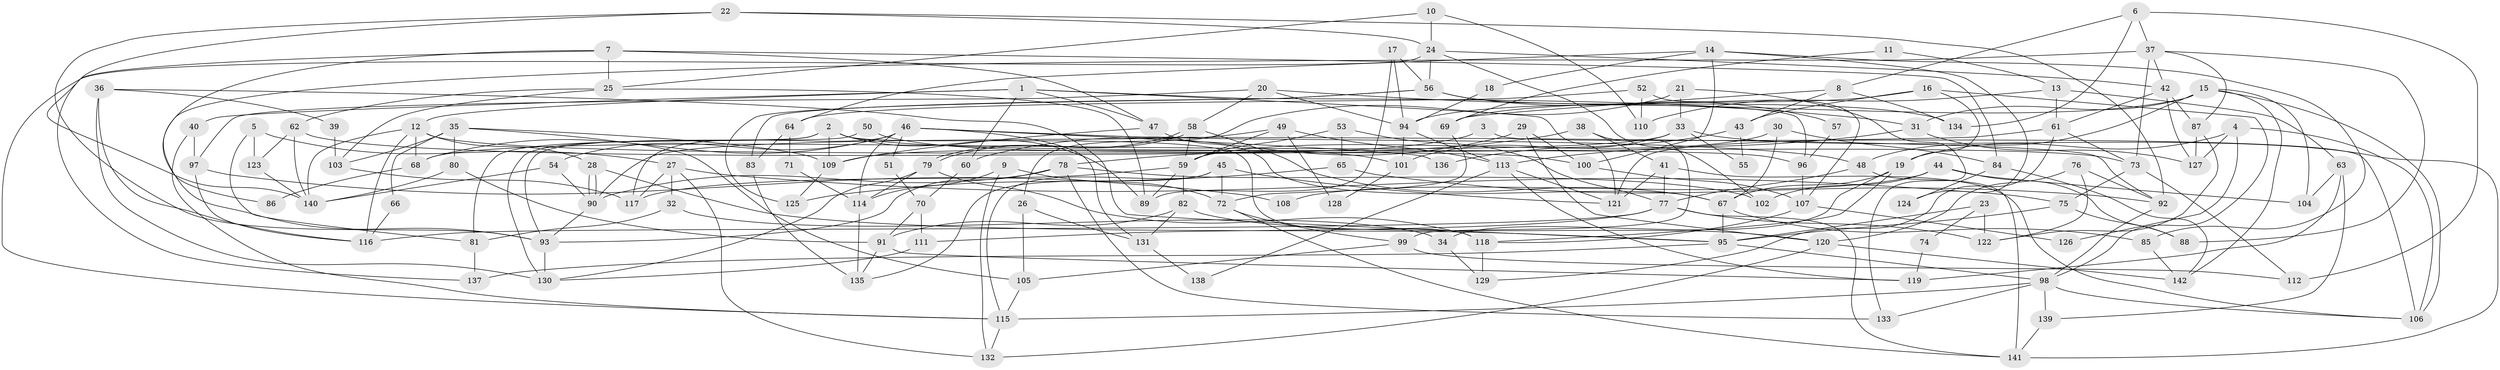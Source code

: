 // coarse degree distribution, {7: 0.2111111111111111, 9: 0.022222222222222223, 2: 0.13333333333333333, 3: 0.12222222222222222, 5: 0.14444444444444443, 4: 0.18888888888888888, 10: 0.011111111111111112, 6: 0.1111111111111111, 8: 0.03333333333333333, 12: 0.011111111111111112, 11: 0.011111111111111112}
// Generated by graph-tools (version 1.1) at 2025/23/03/03/25 07:23:58]
// undirected, 142 vertices, 284 edges
graph export_dot {
graph [start="1"]
  node [color=gray90,style=filled];
  1;
  2;
  3;
  4;
  5;
  6;
  7;
  8;
  9;
  10;
  11;
  12;
  13;
  14;
  15;
  16;
  17;
  18;
  19;
  20;
  21;
  22;
  23;
  24;
  25;
  26;
  27;
  28;
  29;
  30;
  31;
  32;
  33;
  34;
  35;
  36;
  37;
  38;
  39;
  40;
  41;
  42;
  43;
  44;
  45;
  46;
  47;
  48;
  49;
  50;
  51;
  52;
  53;
  54;
  55;
  56;
  57;
  58;
  59;
  60;
  61;
  62;
  63;
  64;
  65;
  66;
  67;
  68;
  69;
  70;
  71;
  72;
  73;
  74;
  75;
  76;
  77;
  78;
  79;
  80;
  81;
  82;
  83;
  84;
  85;
  86;
  87;
  88;
  89;
  90;
  91;
  92;
  93;
  94;
  95;
  96;
  97;
  98;
  99;
  100;
  101;
  102;
  103;
  104;
  105;
  106;
  107;
  108;
  109;
  110;
  111;
  112;
  113;
  114;
  115;
  116;
  117;
  118;
  119;
  120;
  121;
  122;
  123;
  124;
  125;
  126;
  127;
  128;
  129;
  130;
  131;
  132;
  133;
  134;
  135;
  136;
  137;
  138;
  139;
  140;
  141;
  142;
  1 -- 121;
  1 -- 60;
  1 -- 12;
  1 -- 40;
  1 -- 47;
  1 -- 96;
  2 -- 130;
  2 -- 81;
  2 -- 89;
  2 -- 96;
  2 -- 109;
  2 -- 118;
  3 -- 109;
  3 -- 106;
  4 -- 127;
  4 -- 106;
  4 -- 19;
  4 -- 126;
  5 -- 27;
  5 -- 123;
  5 -- 81;
  6 -- 112;
  6 -- 37;
  6 -- 8;
  6 -- 134;
  7 -- 25;
  7 -- 47;
  7 -- 84;
  7 -- 86;
  7 -- 137;
  8 -- 69;
  8 -- 43;
  8 -- 134;
  9 -- 72;
  9 -- 114;
  9 -- 132;
  10 -- 25;
  10 -- 24;
  10 -- 110;
  11 -- 69;
  11 -- 13;
  12 -- 140;
  12 -- 28;
  12 -- 68;
  12 -- 100;
  12 -- 116;
  13 -- 61;
  13 -- 110;
  13 -- 63;
  14 -- 100;
  14 -- 85;
  14 -- 18;
  14 -- 64;
  14 -- 124;
  15 -- 48;
  15 -- 94;
  15 -- 31;
  15 -- 104;
  15 -- 106;
  15 -- 142;
  16 -- 19;
  16 -- 98;
  16 -- 43;
  16 -- 69;
  17 -- 56;
  17 -- 89;
  17 -- 94;
  18 -- 94;
  19 -- 118;
  19 -- 34;
  19 -- 67;
  20 -- 58;
  20 -- 94;
  20 -- 31;
  20 -- 97;
  21 -- 133;
  21 -- 26;
  21 -- 33;
  22 -- 24;
  22 -- 93;
  22 -- 92;
  22 -- 140;
  23 -- 122;
  23 -- 95;
  23 -- 74;
  24 -- 115;
  24 -- 42;
  24 -- 56;
  24 -- 102;
  25 -- 62;
  25 -- 89;
  25 -- 103;
  26 -- 131;
  26 -- 105;
  27 -- 132;
  27 -- 75;
  27 -- 32;
  27 -- 117;
  28 -- 90;
  28 -- 90;
  28 -- 95;
  29 -- 120;
  29 -- 100;
  29 -- 60;
  30 -- 67;
  30 -- 59;
  30 -- 84;
  31 -- 113;
  31 -- 127;
  32 -- 81;
  32 -- 34;
  33 -- 68;
  33 -- 55;
  33 -- 101;
  33 -- 141;
  34 -- 129;
  35 -- 103;
  35 -- 109;
  35 -- 66;
  35 -- 80;
  35 -- 105;
  36 -- 116;
  36 -- 95;
  36 -- 39;
  36 -- 130;
  37 -- 87;
  37 -- 93;
  37 -- 42;
  37 -- 73;
  37 -- 88;
  38 -- 41;
  38 -- 78;
  38 -- 99;
  39 -- 103;
  40 -- 97;
  40 -- 115;
  41 -- 77;
  41 -- 121;
  41 -- 106;
  42 -- 87;
  42 -- 61;
  42 -- 127;
  43 -- 55;
  43 -- 136;
  44 -- 88;
  44 -- 104;
  44 -- 102;
  44 -- 108;
  45 -- 115;
  45 -- 135;
  45 -- 72;
  45 -- 121;
  46 -- 92;
  46 -- 117;
  46 -- 48;
  46 -- 51;
  46 -- 54;
  46 -- 68;
  46 -- 114;
  46 -- 131;
  46 -- 136;
  47 -- 67;
  47 -- 109;
  48 -- 141;
  48 -- 77;
  49 -- 90;
  49 -- 59;
  49 -- 113;
  49 -- 128;
  50 -- 101;
  50 -- 93;
  51 -- 70;
  52 -- 64;
  52 -- 107;
  52 -- 110;
  53 -- 65;
  53 -- 77;
  53 -- 59;
  54 -- 90;
  54 -- 140;
  56 -- 134;
  56 -- 57;
  56 -- 83;
  56 -- 125;
  57 -- 96;
  58 -- 79;
  58 -- 79;
  58 -- 67;
  58 -- 59;
  59 -- 82;
  59 -- 89;
  59 -- 117;
  60 -- 70;
  61 -- 121;
  61 -- 73;
  61 -- 129;
  62 -- 140;
  62 -- 73;
  62 -- 123;
  63 -- 119;
  63 -- 104;
  63 -- 139;
  64 -- 83;
  64 -- 71;
  65 -- 92;
  65 -- 125;
  66 -- 116;
  67 -- 95;
  67 -- 85;
  68 -- 86;
  69 -- 72;
  70 -- 91;
  70 -- 111;
  71 -- 114;
  72 -- 141;
  72 -- 99;
  73 -- 75;
  73 -- 112;
  74 -- 119;
  75 -- 95;
  75 -- 88;
  76 -- 120;
  76 -- 92;
  76 -- 122;
  77 -- 141;
  77 -- 111;
  77 -- 116;
  77 -- 122;
  78 -- 102;
  78 -- 90;
  78 -- 93;
  78 -- 133;
  79 -- 118;
  79 -- 114;
  79 -- 130;
  80 -- 140;
  80 -- 91;
  81 -- 137;
  82 -- 120;
  82 -- 91;
  82 -- 131;
  83 -- 135;
  84 -- 124;
  84 -- 142;
  85 -- 142;
  87 -- 122;
  87 -- 127;
  90 -- 93;
  91 -- 119;
  91 -- 135;
  92 -- 98;
  93 -- 130;
  94 -- 113;
  94 -- 101;
  95 -- 98;
  95 -- 137;
  96 -- 107;
  97 -- 116;
  97 -- 108;
  98 -- 115;
  98 -- 106;
  98 -- 133;
  98 -- 139;
  99 -- 105;
  99 -- 112;
  100 -- 107;
  101 -- 128;
  103 -- 117;
  105 -- 115;
  107 -- 118;
  107 -- 126;
  109 -- 125;
  111 -- 130;
  113 -- 119;
  113 -- 121;
  113 -- 138;
  114 -- 135;
  115 -- 132;
  118 -- 129;
  120 -- 132;
  120 -- 142;
  123 -- 140;
  131 -- 138;
  139 -- 141;
}
